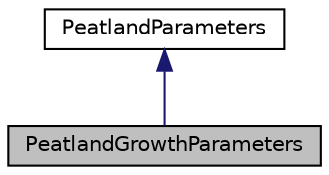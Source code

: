 digraph "PeatlandGrowthParameters"
{
 // LATEX_PDF_SIZE
  edge [fontname="Helvetica",fontsize="10",labelfontname="Helvetica",labelfontsize="10"];
  node [fontname="Helvetica",fontsize="10",shape=record];
  Node1 [label="PeatlandGrowthParameters",height=0.2,width=0.4,color="black", fillcolor="grey75", style="filled", fontcolor="black",tooltip=" "];
  Node2 -> Node1 [dir="back",color="midnightblue",fontsize="10",style="solid",fontname="Helvetica"];
  Node2 [label="PeatlandParameters",height=0.2,width=0.4,color="black", fillcolor="white", style="filled",URL="$classmoja_1_1modules_1_1cbm_1_1PeatlandParameters.html",tooltip=" "];
}
